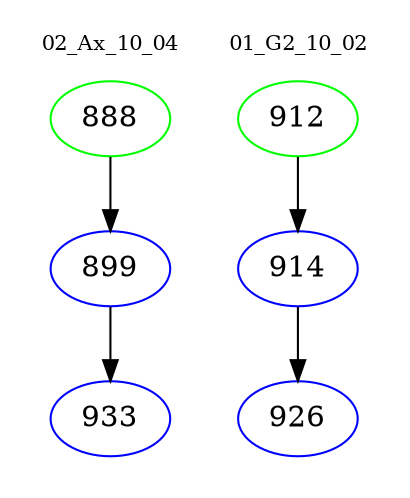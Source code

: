 digraph{
subgraph cluster_0 {
color = white
label = "02_Ax_10_04";
fontsize=10;
T0_888 [label="888", color="green"]
T0_888 -> T0_899 [color="black"]
T0_899 [label="899", color="blue"]
T0_899 -> T0_933 [color="black"]
T0_933 [label="933", color="blue"]
}
subgraph cluster_1 {
color = white
label = "01_G2_10_02";
fontsize=10;
T1_912 [label="912", color="green"]
T1_912 -> T1_914 [color="black"]
T1_914 [label="914", color="blue"]
T1_914 -> T1_926 [color="black"]
T1_926 [label="926", color="blue"]
}
}
